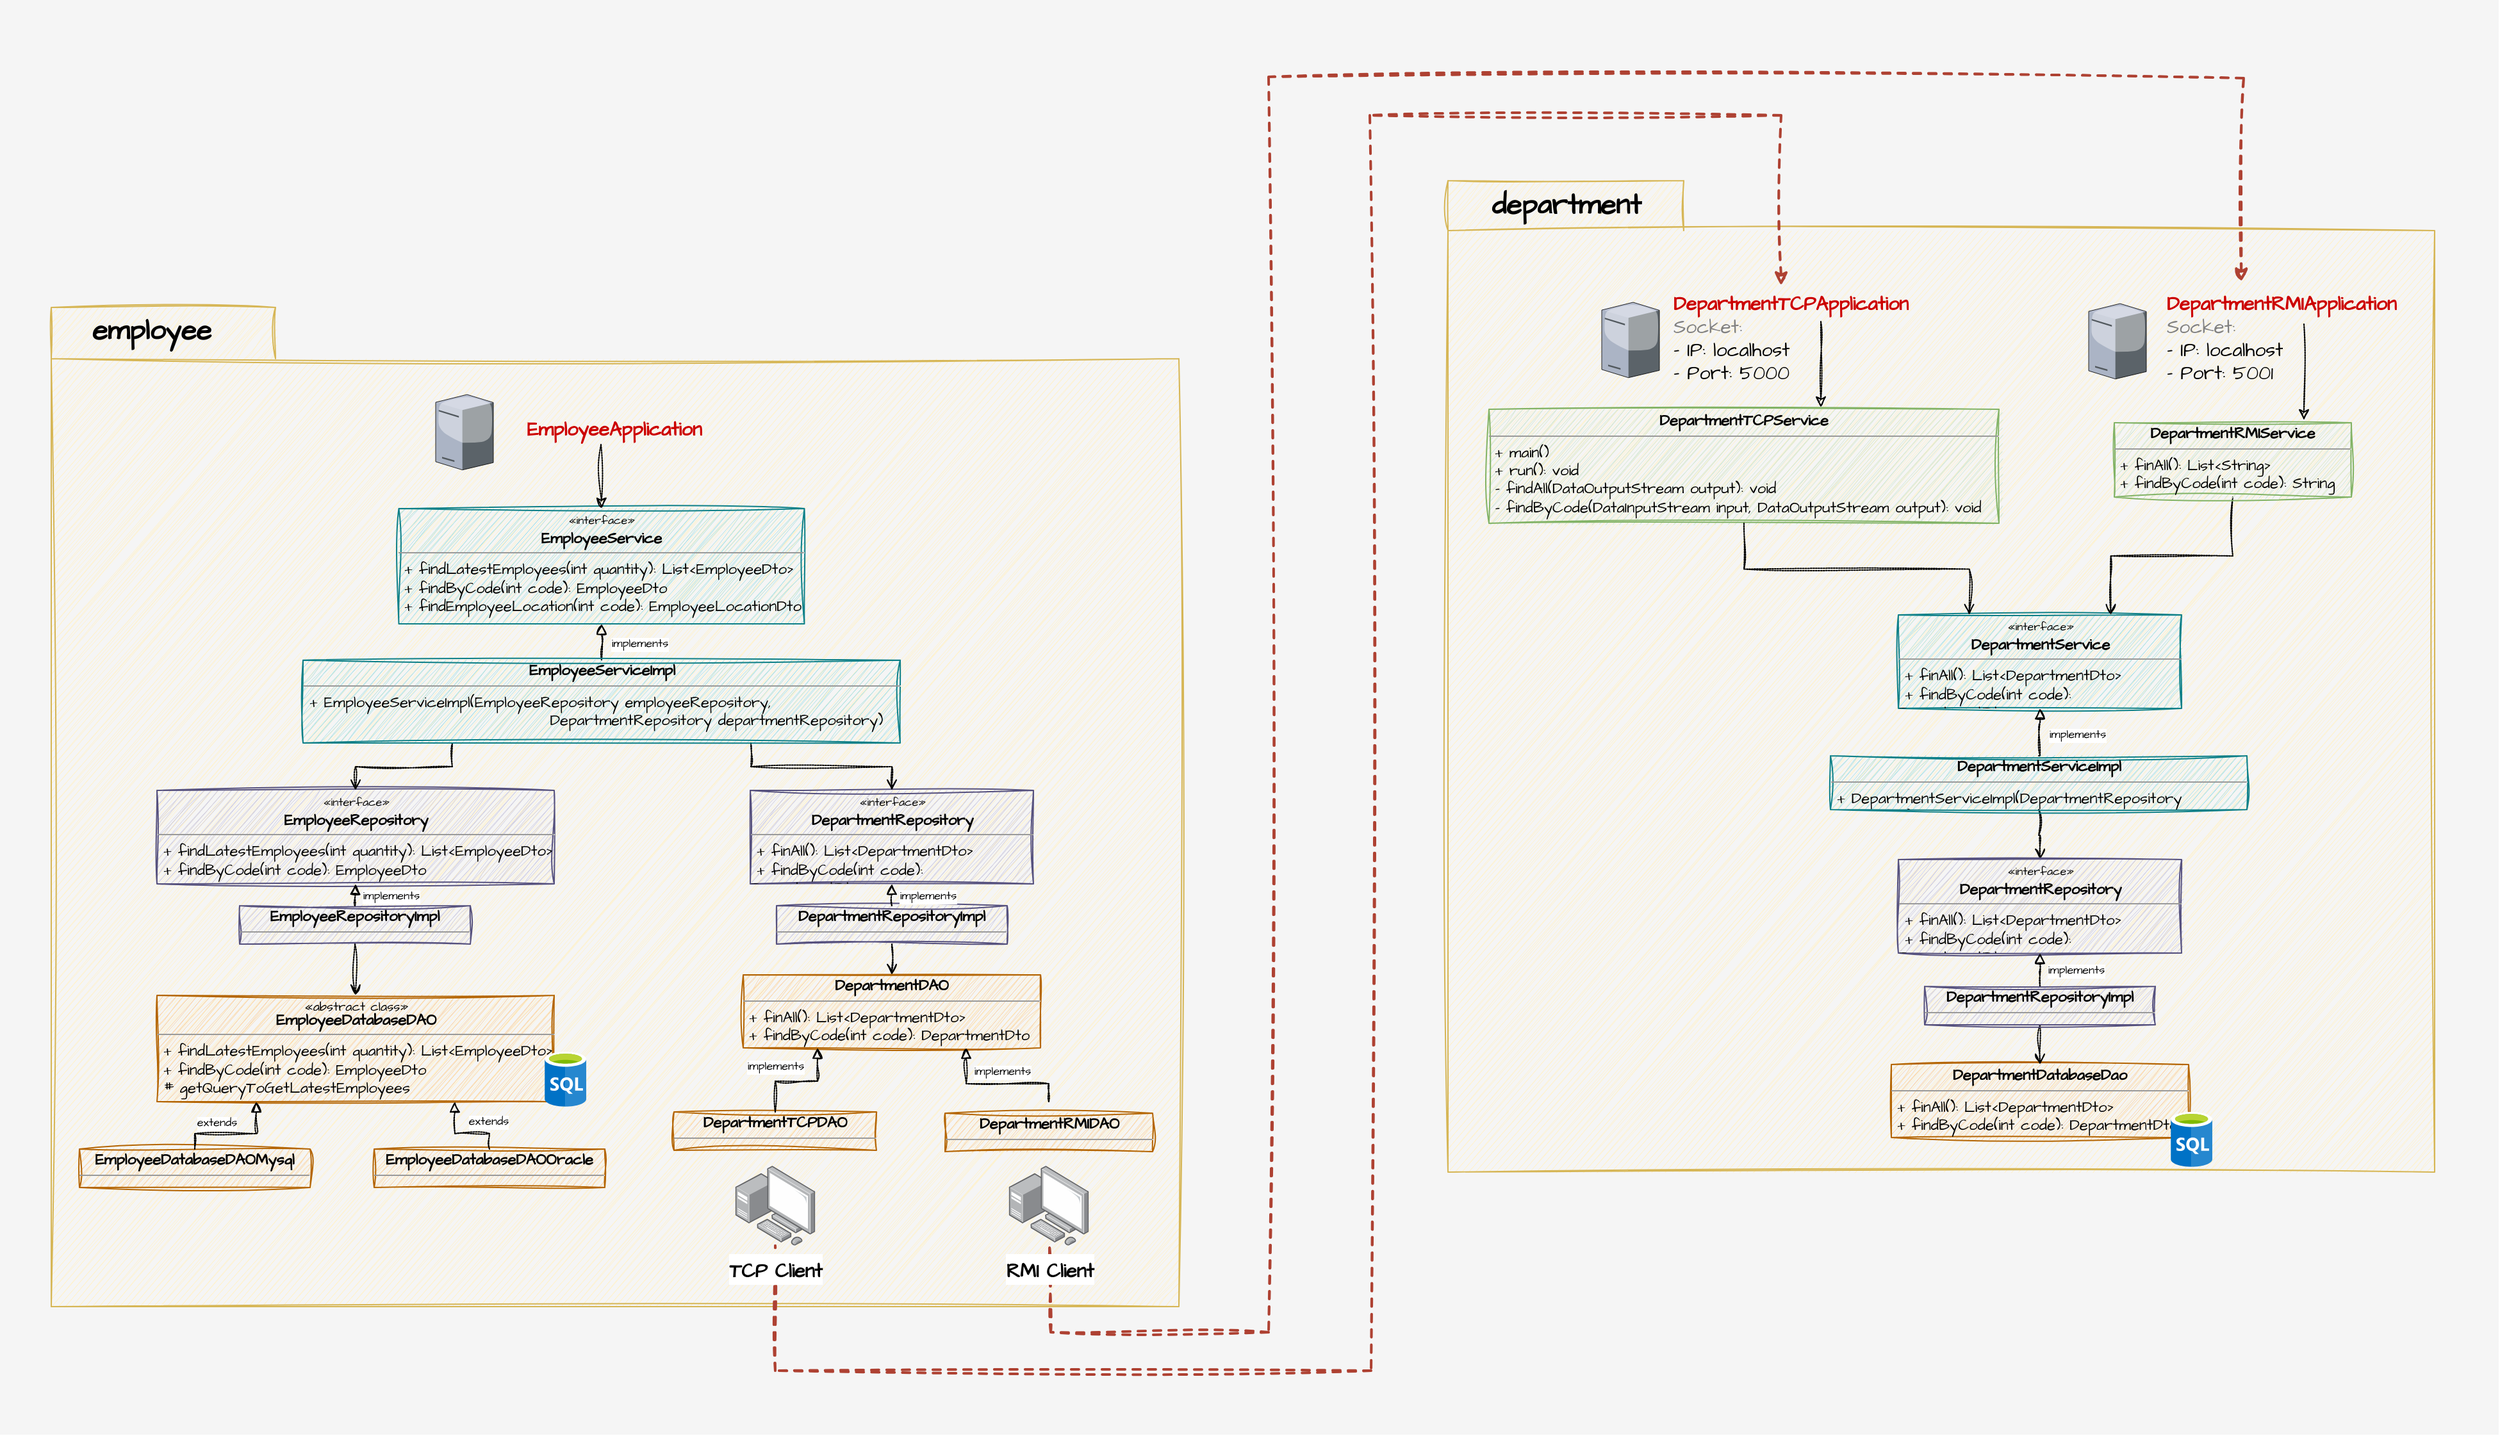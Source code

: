 <mxfile version="24.2.0" type="device" pages="2">
  <diagram name="UML Diagram" id="872qMeDaOOM6Bme9XBFL">
    <mxGraphModel dx="2607" dy="2456" grid="1" gridSize="10" guides="1" tooltips="1" connect="1" arrows="1" fold="1" page="1" pageScale="1" pageWidth="850" pageHeight="1100" math="0" shadow="0">
      <root>
        <mxCell id="0" />
        <mxCell id="1" parent="0" />
        <mxCell id="9GU6TQ-uFcXjfUXqjDF7-1" value="" style="rounded=0;whiteSpace=wrap;html=1;hachureGap=4;fontFamily=Architects Daughter;fontSource=https%3A%2F%2Ffonts.googleapis.com%2Fcss%3Ffamily%3DArchitects%2BDaughter;fontSize=20;strokeColor=none;fillColor=#f5f5f5;fontColor=#333333;" parent="1" vertex="1">
          <mxGeometry x="770" y="-160" width="1950" height="1120" as="geometry" />
        </mxCell>
        <mxCell id="-Qh5zQNR_VSR-YZa_GHB-99" value="" style="shape=folder;fontStyle=1;spacingTop=10;tabWidth=175;tabHeight=40;tabPosition=left;html=1;whiteSpace=wrap;fillColor=#fff2cc;strokeColor=#d6b656;sketch=1;curveFitting=1;jiggle=2;" parent="1" vertex="1">
          <mxGeometry x="810" y="80" width="880" height="780" as="geometry" />
        </mxCell>
        <mxCell id="LVVLpY_JYKPzYzUHeONT-1" value="" style="shape=folder;fontStyle=1;spacingTop=10;tabWidth=184;tabHeight=39;tabPosition=left;html=1;whiteSpace=wrap;fillColor=#fff2cc;strokeColor=#d6b656;fontFamily=Architects Daughter;fontSource=https%3A%2F%2Ffonts.googleapis.com%2Fcss%3Ffamily%3DArchitects%2BDaughter;sketch=1;curveFitting=1;jiggle=2;" parent="1" vertex="1">
          <mxGeometry x="1900" y="-19" width="770" height="774" as="geometry" />
        </mxCell>
        <mxCell id="LVVLpY_JYKPzYzUHeONT-8" value="&lt;p style=&quot;margin: 4px 0px 0px; text-align: center; line-height: 80%;&quot;&gt;&lt;font style=&quot;font-size: 9px;&quot;&gt;«interface»&lt;/font&gt;&lt;b&gt;&lt;br&gt;&lt;/b&gt;&lt;/p&gt;&lt;p style=&quot;margin: 4px 0px 0px; text-align: center; line-height: 80%;&quot;&gt;&lt;b&gt;DepartmentService&lt;/b&gt;&lt;/p&gt;&lt;hr size=&quot;1&quot;&gt;&lt;div style=&quot;height:2px;&quot;&gt;&amp;nbsp;+ finAll(): List&amp;lt;DepartmentDto&amp;gt;&lt;br&gt;&amp;nbsp;+ findByCode(int code): DepartmentDto&lt;/div&gt;" style="verticalAlign=top;align=left;overflow=fill;fontSize=12;fontFamily=Architects Daughter;html=1;whiteSpace=wrap;fillColor=#b0e3e6;strokeColor=#0e8088;fontSource=https%3A%2F%2Ffonts.googleapis.com%2Fcss%3Ffamily%3DArchitects%2BDaughter;sketch=1;curveFitting=1;jiggle=2;" parent="1" vertex="1">
          <mxGeometry x="2251.5" y="320" width="221" height="73" as="geometry" />
        </mxCell>
        <mxCell id="LVVLpY_JYKPzYzUHeONT-10" style="edgeStyle=orthogonalEdgeStyle;rounded=0;orthogonalLoop=1;jettySize=auto;html=1;entryX=0.5;entryY=1;entryDx=0;entryDy=0;endArrow=block;endFill=0;dashed=1;dashPattern=1 1;exitX=0.5;exitY=0;exitDx=0;exitDy=0;fontFamily=Architects Daughter;fontSource=https%3A%2F%2Ffonts.googleapis.com%2Fcss%3Ffamily%3DArchitects%2BDaughter;sketch=1;curveFitting=1;jiggle=2;" parent="1" source="LVVLpY_JYKPzYzUHeONT-9" target="LVVLpY_JYKPzYzUHeONT-8" edge="1">
          <mxGeometry relative="1" as="geometry">
            <Array as="points">
              <mxPoint x="2362" y="404" />
              <mxPoint x="2362" y="404" />
            </Array>
          </mxGeometry>
        </mxCell>
        <mxCell id="LVVLpY_JYKPzYzUHeONT-11" value="implements" style="edgeLabel;html=1;align=center;verticalAlign=middle;resizable=0;points=[];fontSize=9;fontFamily=Architects Daughter;fontSource=https%3A%2F%2Ffonts.googleapis.com%2Fcss%3Ffamily%3DArchitects%2BDaughter;" parent="LVVLpY_JYKPzYzUHeONT-10" vertex="1" connectable="0">
          <mxGeometry x="-0.093" relative="1" as="geometry">
            <mxPoint x="29" as="offset" />
          </mxGeometry>
        </mxCell>
        <mxCell id="sWgnHZlghvhyXd7LkZwI-2" style="edgeStyle=orthogonalEdgeStyle;rounded=0;orthogonalLoop=1;jettySize=auto;html=1;entryX=0.5;entryY=0;entryDx=0;entryDy=0;dashed=1;dashPattern=1 1;endArrow=open;endFill=0;fontFamily=Architects Daughter;fontSource=https%3A%2F%2Ffonts.googleapis.com%2Fcss%3Ffamily%3DArchitects%2BDaughter;sketch=1;curveFitting=1;jiggle=2;" parent="1" source="LVVLpY_JYKPzYzUHeONT-9" target="-Qh5zQNR_VSR-YZa_GHB-38" edge="1">
          <mxGeometry relative="1" as="geometry">
            <mxPoint x="2362" y="495.95" as="targetPoint" />
          </mxGeometry>
        </mxCell>
        <mxCell id="sWgnHZlghvhyXd7LkZwI-16" value="&lt;p style=&quot;margin: 4px 0px 0px; text-align: center; line-height: 80%;&quot;&gt;&lt;b style=&quot;background-color: initial;&quot;&gt;DepartmentDatabaseDao&lt;/b&gt;&lt;br&gt;&lt;/p&gt;&lt;hr size=&quot;1&quot;&gt;&lt;div style=&quot;height:2px;&quot;&gt;&amp;nbsp;+ finAll(): List&amp;lt;DepartmentDto&amp;gt;&lt;br&gt;&amp;nbsp;+ findByCode(int code): DepartmentDto&lt;/div&gt;" style="verticalAlign=top;align=left;overflow=fill;fontSize=12;fontFamily=Architects Daughter;html=1;whiteSpace=wrap;fillColor=#fad7ac;strokeColor=#b46504;fontSource=https%3A%2F%2Ffonts.googleapis.com%2Fcss%3Ffamily%3DArchitects%2BDaughter;sketch=1;curveFitting=1;jiggle=2;" parent="1" vertex="1">
          <mxGeometry x="2246" y="671" width="232" height="57" as="geometry" />
        </mxCell>
        <mxCell id="sWgnHZlghvhyXd7LkZwI-17" style="edgeStyle=orthogonalEdgeStyle;rounded=0;orthogonalLoop=1;jettySize=auto;html=1;entryX=0.5;entryY=0;entryDx=0;entryDy=0;dashed=1;dashPattern=1 1;endArrow=open;endFill=0;exitX=0.5;exitY=1;exitDx=0;exitDy=0;fontFamily=Architects Daughter;fontSource=https%3A%2F%2Ffonts.googleapis.com%2Fcss%3Ffamily%3DArchitects%2BDaughter;sketch=1;curveFitting=1;jiggle=2;" parent="1" source="-Qh5zQNR_VSR-YZa_GHB-39" target="sWgnHZlghvhyXd7LkZwI-16" edge="1">
          <mxGeometry relative="1" as="geometry">
            <mxPoint x="2270" y="641" as="sourcePoint" />
            <mxPoint x="2360" y="661" as="targetPoint" />
          </mxGeometry>
        </mxCell>
        <mxCell id="sWgnHZlghvhyXd7LkZwI-32" value="" style="image;sketch=0;aspect=fixed;html=1;points=[];align=center;fontSize=12;image=img/lib/mscae/SQL_Database_generic.svg;fontFamily=Architects Daughter;fontSource=https%3A%2F%2Ffonts.googleapis.com%2Fcss%3Ffamily%3DArchitects%2BDaughter;" parent="1" vertex="1">
          <mxGeometry x="2464" y="708" width="32.6" height="42.89" as="geometry" />
        </mxCell>
        <mxCell id="sWgnHZlghvhyXd7LkZwI-34" value="&lt;p style=&quot;margin: 4px 0px 0px; text-align: center; line-height: 80%;&quot;&gt;&lt;b style=&quot;background-color: initial;&quot;&gt;DepartmentTCPService&lt;/b&gt;&lt;br&gt;&lt;/p&gt;&lt;hr size=&quot;1&quot;&gt;&lt;div style=&quot;height:2px;&quot;&gt;&amp;nbsp;+ main()&lt;br&gt;&amp;nbsp;+ run(): void&amp;nbsp;&lt;br&gt;&amp;nbsp;- findAll(DataOutputStream output): void&lt;br&gt;&amp;nbsp;- findByCode(DataInputStream input, DataOutputStream output): void&amp;nbsp;&lt;/div&gt;" style="verticalAlign=top;align=left;overflow=fill;fontSize=12;fontFamily=Architects Daughter;html=1;whiteSpace=wrap;fillColor=#d5e8d4;strokeColor=#82b366;fontSource=https%3A%2F%2Ffonts.googleapis.com%2Fcss%3Ffamily%3DArchitects%2BDaughter;sketch=1;curveFitting=1;jiggle=2;" parent="1" vertex="1">
          <mxGeometry x="1932" y="159.5" width="398" height="89" as="geometry" />
        </mxCell>
        <mxCell id="-Qh5zQNR_VSR-YZa_GHB-36" style="edgeStyle=orthogonalEdgeStyle;rounded=0;orthogonalLoop=1;jettySize=auto;html=1;entryX=0.25;entryY=0;entryDx=0;entryDy=0;dashed=1;dashPattern=1 1;endArrow=open;endFill=0;exitX=0.5;exitY=1;exitDx=0;exitDy=0;fontFamily=Architects Daughter;fontSource=https%3A%2F%2Ffonts.googleapis.com%2Fcss%3Ffamily%3DArchitects%2BDaughter;sketch=1;curveFitting=1;jiggle=2;" parent="1" source="sWgnHZlghvhyXd7LkZwI-34" target="LVVLpY_JYKPzYzUHeONT-8" edge="1">
          <mxGeometry relative="1" as="geometry">
            <mxPoint x="2372" y="444" as="sourcePoint" />
            <mxPoint x="2252" y="609" as="targetPoint" />
          </mxGeometry>
        </mxCell>
        <mxCell id="-Qh5zQNR_VSR-YZa_GHB-37" style="edgeStyle=orthogonalEdgeStyle;rounded=0;orthogonalLoop=1;jettySize=auto;html=1;entryX=0.75;entryY=0;entryDx=0;entryDy=0;dashed=1;dashPattern=1 1;endArrow=open;endFill=0;exitX=0.5;exitY=1;exitDx=0;exitDy=0;fontFamily=Architects Daughter;fontSource=https%3A%2F%2Ffonts.googleapis.com%2Fcss%3Ffamily%3DArchitects%2BDaughter;sketch=1;curveFitting=1;jiggle=2;" parent="1" source="sWgnHZlghvhyXd7LkZwI-21" target="LVVLpY_JYKPzYzUHeONT-8" edge="1">
          <mxGeometry relative="1" as="geometry">
            <mxPoint x="2237" y="266" as="sourcePoint" />
            <mxPoint x="2327" y="330" as="targetPoint" />
          </mxGeometry>
        </mxCell>
        <mxCell id="-Qh5zQNR_VSR-YZa_GHB-38" value="&lt;p style=&quot;margin: 4px 0px 0px; text-align: center; line-height: 80%;&quot;&gt;&lt;font style=&quot;font-size: 9px;&quot;&gt;«interface»&lt;/font&gt;&lt;b&gt;&lt;br&gt;&lt;/b&gt;&lt;/p&gt;&lt;p style=&quot;margin: 4px 0px 0px; text-align: center; line-height: 80%;&quot;&gt;&lt;b&gt;DepartmentRepository&lt;/b&gt;&lt;/p&gt;&lt;hr size=&quot;1&quot;&gt;&lt;div style=&quot;height:2px;&quot;&gt;&amp;nbsp;+ finAll(): List&amp;lt;DepartmentDto&amp;gt;&lt;br&gt;&amp;nbsp;+ findByCode(int code): DepartmentDto&lt;/div&gt;" style="verticalAlign=top;align=left;overflow=fill;fontSize=12;fontFamily=Architects Daughter;html=1;whiteSpace=wrap;fillColor=#d0cee2;strokeColor=#56517e;fontSource=https%3A%2F%2Ffonts.googleapis.com%2Fcss%3Ffamily%3DArchitects%2BDaughter;sketch=1;curveFitting=1;jiggle=2;" parent="1" vertex="1">
          <mxGeometry x="2251.5" y="511" width="221" height="73" as="geometry" />
        </mxCell>
        <mxCell id="-Qh5zQNR_VSR-YZa_GHB-40" style="edgeStyle=orthogonalEdgeStyle;rounded=0;orthogonalLoop=1;jettySize=auto;html=1;entryX=0.5;entryY=1;entryDx=0;entryDy=0;endArrow=block;endFill=0;dashed=1;dashPattern=1 1;exitX=0.5;exitY=0;exitDx=0;exitDy=0;fontFamily=Architects Daughter;fontSource=https%3A%2F%2Ffonts.googleapis.com%2Fcss%3Ffamily%3DArchitects%2BDaughter;sketch=1;curveFitting=1;jiggle=2;" parent="1" source="-Qh5zQNR_VSR-YZa_GHB-39" target="-Qh5zQNR_VSR-YZa_GHB-38" edge="1">
          <mxGeometry relative="1" as="geometry">
            <Array as="points">
              <mxPoint x="2362" y="601" />
              <mxPoint x="2362" y="601" />
            </Array>
            <mxPoint x="2342" y="618" as="sourcePoint" />
            <mxPoint x="2342" y="591" as="targetPoint" />
          </mxGeometry>
        </mxCell>
        <mxCell id="-Qh5zQNR_VSR-YZa_GHB-41" value="implements" style="edgeLabel;html=1;align=center;verticalAlign=middle;resizable=0;points=[];fontSize=9;fontFamily=Architects Daughter;fontSource=https%3A%2F%2Ffonts.googleapis.com%2Fcss%3Ffamily%3DArchitects%2BDaughter;" parent="-Qh5zQNR_VSR-YZa_GHB-40" vertex="1" connectable="0">
          <mxGeometry x="-0.093" relative="1" as="geometry">
            <mxPoint x="28" as="offset" />
          </mxGeometry>
        </mxCell>
        <mxCell id="-Qh5zQNR_VSR-YZa_GHB-47" value="&lt;p style=&quot;margin: 4px 0px 0px; text-align: center; line-height: 80%;&quot;&gt;&lt;font style=&quot;font-size: 9px;&quot;&gt;«interface»&lt;/font&gt;&lt;b&gt;&lt;br&gt;&lt;/b&gt;&lt;/p&gt;&lt;p style=&quot;margin: 4px 0px 0px; text-align: center; line-height: 80%;&quot;&gt;&lt;b&gt;EmployeeService&lt;/b&gt;&lt;/p&gt;&lt;hr size=&quot;1&quot;&gt;&lt;div style=&quot;height:2px;&quot;&gt;&amp;nbsp;+ findLatestEmployees(int quantity): List&amp;lt;EmployeeDto&amp;gt;&lt;br&gt;&amp;nbsp;+ findByCode(int code): EmployeeDto&lt;br&gt;&amp;nbsp;+ findEmployeeLocation(int code): EmployeeLocationDto&lt;/div&gt;" style="verticalAlign=top;align=left;overflow=fill;fontSize=12;fontFamily=Architects Daughter;html=1;whiteSpace=wrap;fillColor=#b0e3e6;strokeColor=#0e8088;sketch=1;curveFitting=1;jiggle=2;fontSource=https%3A%2F%2Ffonts.googleapis.com%2Fcss%3Ffamily%3DArchitects%2BDaughter;" parent="1" vertex="1">
          <mxGeometry x="1081.25" y="237" width="316.5" height="90" as="geometry" />
        </mxCell>
        <mxCell id="-Qh5zQNR_VSR-YZa_GHB-51" style="edgeStyle=orthogonalEdgeStyle;rounded=0;orthogonalLoop=1;jettySize=auto;html=1;entryX=0.5;entryY=1;entryDx=0;entryDy=0;endArrow=block;endFill=0;dashed=1;dashPattern=1 1;exitX=0.5;exitY=0;exitDx=0;exitDy=0;fontFamily=Architects Daughter;fontSource=https%3A%2F%2Ffonts.googleapis.com%2Fcss%3Ffamily%3DArchitects%2BDaughter;sketch=1;curveFitting=1;jiggle=2;" parent="1" source="-Qh5zQNR_VSR-YZa_GHB-50" target="-Qh5zQNR_VSR-YZa_GHB-47" edge="1">
          <mxGeometry relative="1" as="geometry">
            <Array as="points" />
            <mxPoint x="1247" y="357" as="sourcePoint" />
            <mxPoint x="514.4" y="327" as="targetPoint" />
          </mxGeometry>
        </mxCell>
        <mxCell id="-Qh5zQNR_VSR-YZa_GHB-52" value="implements" style="edgeLabel;html=1;align=center;verticalAlign=middle;resizable=0;points=[];fontSize=9;fontFamily=Architects Daughter;fontSource=https%3A%2F%2Ffonts.googleapis.com%2Fcss%3Ffamily%3DArchitects%2BDaughter;" parent="-Qh5zQNR_VSR-YZa_GHB-51" vertex="1" connectable="0">
          <mxGeometry x="-0.093" relative="1" as="geometry">
            <mxPoint x="29" as="offset" />
          </mxGeometry>
        </mxCell>
        <mxCell id="-Qh5zQNR_VSR-YZa_GHB-53" value="&lt;p style=&quot;margin: 4px 0px 0px; text-align: center; line-height: 80%;&quot;&gt;&lt;font style=&quot;font-size: 9px;&quot;&gt;«interface»&lt;/font&gt;&lt;b&gt;&lt;br&gt;&lt;/b&gt;&lt;/p&gt;&lt;p style=&quot;margin: 4px 0px 0px; text-align: center; line-height: 80%;&quot;&gt;&lt;b&gt;EmployeeRepository&lt;/b&gt;&lt;/p&gt;&lt;hr size=&quot;1&quot;&gt;&lt;div style=&quot;height:2px;&quot;&gt;&amp;nbsp;+ findLatestEmployees(int quantity): List&amp;lt;EmployeeDto&amp;gt;&lt;br style=&quot;border-color: var(--border-color);&quot;&gt;&amp;nbsp;+ findByCode(int code): EmployeeDto&lt;br&gt;&lt;/div&gt;" style="verticalAlign=top;align=left;overflow=fill;fontSize=12;fontFamily=Architects Daughter;html=1;whiteSpace=wrap;fillColor=#d0cee2;strokeColor=#56517e;fontSource=https%3A%2F%2Ffonts.googleapis.com%2Fcss%3Ffamily%3DArchitects%2BDaughter;sketch=1;curveFitting=1;jiggle=2;" parent="1" vertex="1">
          <mxGeometry x="892.5" y="457" width="310" height="73" as="geometry" />
        </mxCell>
        <mxCell id="-Qh5zQNR_VSR-YZa_GHB-54" value="&lt;p style=&quot;margin: 4px 0px 0px; text-align: center; line-height: 80%;&quot;&gt;&lt;b style=&quot;background-color: initial;&quot;&gt;EmployeeRepositoryImpl&lt;/b&gt;&lt;br&gt;&lt;/p&gt;&lt;hr size=&quot;1&quot;&gt;&lt;div style=&quot;height:2px;&quot;&gt;&lt;br&gt;&lt;/div&gt;" style="verticalAlign=top;align=left;overflow=fill;fontSize=12;fontFamily=Architects Daughter;html=1;whiteSpace=wrap;fillColor=#d0cee2;strokeColor=#56517e;fontSource=https%3A%2F%2Ffonts.googleapis.com%2Fcss%3Ffamily%3DArchitects%2BDaughter;sketch=1;curveFitting=1;jiggle=2;" parent="1" vertex="1">
          <mxGeometry x="957" y="547" width="180" height="30" as="geometry" />
        </mxCell>
        <mxCell id="-Qh5zQNR_VSR-YZa_GHB-55" style="rounded=0;orthogonalLoop=1;jettySize=auto;html=1;entryX=0.5;entryY=1;entryDx=0;entryDy=0;endArrow=block;endFill=0;dashed=1;dashPattern=1 1;exitX=0.5;exitY=0;exitDx=0;exitDy=0;fontFamily=Architects Daughter;fontSource=https%3A%2F%2Ffonts.googleapis.com%2Fcss%3Ffamily%3DArchitects%2BDaughter;sketch=1;curveFitting=1;jiggle=2;" parent="1" source="-Qh5zQNR_VSR-YZa_GHB-54" target="-Qh5zQNR_VSR-YZa_GHB-53" edge="1">
          <mxGeometry relative="1" as="geometry">
            <mxPoint x="1027.5" y="564" as="sourcePoint" />
            <mxPoint x="1027.5" y="537" as="targetPoint" />
          </mxGeometry>
        </mxCell>
        <mxCell id="-Qh5zQNR_VSR-YZa_GHB-56" value="implements" style="edgeLabel;html=1;align=center;verticalAlign=middle;resizable=0;points=[];fontSize=9;fontFamily=Architects Daughter;fontSource=https%3A%2F%2Ffonts.googleapis.com%2Fcss%3Ffamily%3DArchitects%2BDaughter;" parent="-Qh5zQNR_VSR-YZa_GHB-55" vertex="1" connectable="0">
          <mxGeometry x="-0.093" relative="1" as="geometry">
            <mxPoint x="28" as="offset" />
          </mxGeometry>
        </mxCell>
        <mxCell id="-Qh5zQNR_VSR-YZa_GHB-57" style="edgeStyle=elbowEdgeStyle;rounded=0;orthogonalLoop=1;jettySize=auto;html=1;dashed=1;dashPattern=1 1;endArrow=open;endFill=0;exitX=0.25;exitY=1;exitDx=0;exitDy=0;entryX=0.5;entryY=0;entryDx=0;entryDy=0;fontFamily=Architects Daughter;fontSource=https%3A%2F%2Ffonts.googleapis.com%2Fcss%3Ffamily%3DArchitects%2BDaughter;elbow=vertical;sketch=1;curveFitting=1;jiggle=2;" parent="1" source="-Qh5zQNR_VSR-YZa_GHB-50" target="-Qh5zQNR_VSR-YZa_GHB-53" edge="1">
          <mxGeometry relative="1" as="geometry">
            <mxPoint x="807" y="377" as="sourcePoint" />
            <mxPoint x="937" y="437" as="targetPoint" />
          </mxGeometry>
        </mxCell>
        <mxCell id="-Qh5zQNR_VSR-YZa_GHB-63" value="&lt;p style=&quot;margin: 4px 0px 0px; text-align: center; line-height: 80%;&quot;&gt;&lt;font style=&quot;font-size: 10px;&quot;&gt;«abstract class»&lt;/font&gt;&lt;br&gt;&lt;b&gt;EmployeeDatabaseDAO&lt;/b&gt;&lt;br&gt;&lt;/p&gt;&lt;hr size=&quot;1&quot;&gt;&lt;div style=&quot;height:2px;&quot;&gt;&amp;nbsp;+ findLatestEmployees(int quantity): List&amp;lt;EmployeeDto&amp;gt;&lt;br style=&quot;border-color: var(--border-color);&quot;&gt;&amp;nbsp;+ findByCode(int code): EmployeeDto&lt;br&gt;&amp;nbsp;#&amp;nbsp;getQueryToGetLatestEmployees&lt;/div&gt;" style="verticalAlign=top;align=left;overflow=fill;fontSize=12;fontFamily=Architects Daughter;html=1;whiteSpace=wrap;fillColor=#fad7ac;strokeColor=#b46504;fontSource=https%3A%2F%2Ffonts.googleapis.com%2Fcss%3Ffamily%3DArchitects%2BDaughter;sketch=1;curveFitting=1;jiggle=2;" parent="1" vertex="1">
          <mxGeometry x="892.5" y="617" width="310" height="83" as="geometry" />
        </mxCell>
        <mxCell id="-Qh5zQNR_VSR-YZa_GHB-64" style="rounded=0;orthogonalLoop=1;jettySize=auto;html=1;entryX=0.5;entryY=0;entryDx=0;entryDy=0;dashed=1;dashPattern=1 1;endArrow=open;endFill=0;exitX=0.5;exitY=1;exitDx=0;exitDy=0;fontFamily=Architects Daughter;fontSource=https%3A%2F%2Ffonts.googleapis.com%2Fcss%3Ffamily%3DArchitects%2BDaughter;sketch=1;curveFitting=1;jiggle=2;" parent="1" source="-Qh5zQNR_VSR-YZa_GHB-54" target="-Qh5zQNR_VSR-YZa_GHB-63" edge="1">
          <mxGeometry relative="1" as="geometry">
            <mxPoint x="965" y="577" as="sourcePoint" />
            <mxPoint x="1008" y="607" as="targetPoint" />
          </mxGeometry>
        </mxCell>
        <mxCell id="-Qh5zQNR_VSR-YZa_GHB-65" value="" style="image;sketch=0;aspect=fixed;html=1;points=[];align=center;fontSize=12;image=img/lib/mscae/SQL_Database_generic.svg;fontFamily=Architects Daughter;fontSource=https%3A%2F%2Ffonts.googleapis.com%2Fcss%3Ffamily%3DArchitects%2BDaughter;" parent="1" vertex="1">
          <mxGeometry x="1195" y="661" width="32.6" height="42.89" as="geometry" />
        </mxCell>
        <mxCell id="-Qh5zQNR_VSR-YZa_GHB-69" value="&lt;p style=&quot;margin: 4px 0px 0px; text-align: center; line-height: 80%;&quot;&gt;&lt;font style=&quot;font-size: 9px;&quot;&gt;«interface»&lt;/font&gt;&lt;b&gt;&lt;br&gt;&lt;/b&gt;&lt;/p&gt;&lt;p style=&quot;margin: 4px 0px 0px; text-align: center; line-height: 80%;&quot;&gt;&lt;b&gt;DepartmentRepository&lt;/b&gt;&lt;/p&gt;&lt;hr size=&quot;1&quot;&gt;&lt;div style=&quot;height:2px;&quot;&gt;&amp;nbsp;+ finAll(): List&amp;lt;DepartmentDto&amp;gt;&lt;br&gt;&amp;nbsp;+ findByCode(int code): DepartmentDto&lt;/div&gt;" style="verticalAlign=top;align=left;overflow=fill;fontSize=12;fontFamily=Architects Daughter;html=1;whiteSpace=wrap;fillColor=#d0cee2;strokeColor=#56517e;fontSource=https%3A%2F%2Ffonts.googleapis.com%2Fcss%3Ffamily%3DArchitects%2BDaughter;sketch=1;curveFitting=1;jiggle=2;" parent="1" vertex="1">
          <mxGeometry x="1355.5" y="457" width="221" height="73" as="geometry" />
        </mxCell>
        <mxCell id="-Qh5zQNR_VSR-YZa_GHB-70" value="&lt;p style=&quot;margin: 4px 0px 0px; text-align: center; line-height: 80%;&quot;&gt;&lt;b style=&quot;background-color: initial;&quot;&gt;DepartmentRepositoryImpl&lt;/b&gt;&lt;br&gt;&lt;/p&gt;&lt;hr size=&quot;1&quot;&gt;&lt;div style=&quot;height:2px;&quot;&gt;&lt;br&gt;&lt;/div&gt;" style="verticalAlign=top;align=left;overflow=fill;fontSize=12;fontFamily=Architects Daughter;html=1;whiteSpace=wrap;fillColor=#d0cee2;strokeColor=#56517e;fontSource=https%3A%2F%2Ffonts.googleapis.com%2Fcss%3Ffamily%3DArchitects%2BDaughter;sketch=1;curveFitting=1;jiggle=2;" parent="1" vertex="1">
          <mxGeometry x="1376" y="547" width="180" height="30" as="geometry" />
        </mxCell>
        <mxCell id="-Qh5zQNR_VSR-YZa_GHB-71" style="edgeStyle=elbowEdgeStyle;rounded=0;orthogonalLoop=1;jettySize=auto;html=1;dashed=1;dashPattern=1 1;endArrow=open;endFill=0;exitX=0.75;exitY=1;exitDx=0;exitDy=0;entryX=0.5;entryY=0;entryDx=0;entryDy=0;fontFamily=Architects Daughter;fontSource=https%3A%2F%2Ffonts.googleapis.com%2Fcss%3Ffamily%3DArchitects%2BDaughter;elbow=vertical;sketch=1;curveFitting=1;jiggle=2;" parent="1" source="-Qh5zQNR_VSR-YZa_GHB-50" target="-Qh5zQNR_VSR-YZa_GHB-69" edge="1">
          <mxGeometry relative="1" as="geometry">
            <mxPoint x="1242" y="416" as="sourcePoint" />
            <mxPoint x="1146" y="467" as="targetPoint" />
          </mxGeometry>
        </mxCell>
        <mxCell id="-Qh5zQNR_VSR-YZa_GHB-72" style="rounded=0;orthogonalLoop=1;jettySize=auto;html=1;endArrow=block;endFill=0;dashed=1;dashPattern=1 1;entryX=0.5;entryY=1;entryDx=0;entryDy=0;exitX=0.5;exitY=0;exitDx=0;exitDy=0;fontFamily=Architects Daughter;fontSource=https%3A%2F%2Ffonts.googleapis.com%2Fcss%3Ffamily%3DArchitects%2BDaughter;sketch=1;curveFitting=1;jiggle=2;" parent="1" source="-Qh5zQNR_VSR-YZa_GHB-70" target="-Qh5zQNR_VSR-YZa_GHB-69" edge="1">
          <mxGeometry relative="1" as="geometry">
            <mxPoint x="1157" y="587" as="sourcePoint" />
            <mxPoint x="1387" y="577" as="targetPoint" />
          </mxGeometry>
        </mxCell>
        <mxCell id="-Qh5zQNR_VSR-YZa_GHB-73" value="implements" style="edgeLabel;html=1;align=center;verticalAlign=middle;resizable=0;points=[];fontSize=9;fontFamily=Architects Daughter;fontSource=https%3A%2F%2Ffonts.googleapis.com%2Fcss%3Ffamily%3DArchitects%2BDaughter;" parent="-Qh5zQNR_VSR-YZa_GHB-72" vertex="1" connectable="0">
          <mxGeometry x="-0.093" relative="1" as="geometry">
            <mxPoint x="28" as="offset" />
          </mxGeometry>
        </mxCell>
        <mxCell id="-Qh5zQNR_VSR-YZa_GHB-76" value="&lt;p style=&quot;margin: 4px 0px 0px; text-align: center; line-height: 80%;&quot;&gt;&lt;b style=&quot;background-color: initial;&quot;&gt;DepartmentDAO&lt;/b&gt;&lt;br&gt;&lt;/p&gt;&lt;hr size=&quot;1&quot;&gt;&lt;div style=&quot;height:2px;&quot;&gt;&amp;nbsp;+ finAll(): List&amp;lt;DepartmentDto&amp;gt;&lt;br&gt;&amp;nbsp;+ findByCode(int code): DepartmentDto&lt;/div&gt;" style="verticalAlign=top;align=left;overflow=fill;fontSize=12;fontFamily=Architects Daughter;html=1;whiteSpace=wrap;fillColor=#fad7ac;strokeColor=#b46504;fontSource=https%3A%2F%2Ffonts.googleapis.com%2Fcss%3Ffamily%3DArchitects%2BDaughter;sketch=1;curveFitting=1;jiggle=2;" parent="1" vertex="1">
          <mxGeometry x="1350" y="601" width="232" height="57" as="geometry" />
        </mxCell>
        <mxCell id="-Qh5zQNR_VSR-YZa_GHB-78" style="rounded=0;orthogonalLoop=1;jettySize=auto;html=1;entryX=0.5;entryY=0;entryDx=0;entryDy=0;dashed=1;dashPattern=1 1;endArrow=open;endFill=0;exitX=0.5;exitY=1;exitDx=0;exitDy=0;fontFamily=Architects Daughter;fontSource=https%3A%2F%2Ffonts.googleapis.com%2Fcss%3Ffamily%3DArchitects%2BDaughter;sketch=1;curveFitting=1;jiggle=2;" parent="1" source="-Qh5zQNR_VSR-YZa_GHB-70" target="-Qh5zQNR_VSR-YZa_GHB-76" edge="1">
          <mxGeometry relative="1" as="geometry">
            <mxPoint x="1397.75" y="587" as="sourcePoint" />
            <mxPoint x="1398.75" y="627" as="targetPoint" />
          </mxGeometry>
        </mxCell>
        <mxCell id="-Qh5zQNR_VSR-YZa_GHB-79" value="&lt;p style=&quot;margin: 4px 0px 0px; text-align: center; line-height: 80%;&quot;&gt;&lt;b style=&quot;background-color: initial;&quot;&gt;DepartmentTCPDAO&lt;/b&gt;&lt;br&gt;&lt;/p&gt;&lt;hr size=&quot;1&quot;&gt;&lt;div style=&quot;height:2px;&quot;&gt;&lt;br&gt;&lt;/div&gt;" style="verticalAlign=top;align=left;overflow=fill;fontSize=12;fontFamily=Architects Daughter;html=1;whiteSpace=wrap;fillColor=#fad7ac;strokeColor=#b46504;fontSource=https%3A%2F%2Ffonts.googleapis.com%2Fcss%3Ffamily%3DArchitects%2BDaughter;sketch=1;curveFitting=1;jiggle=2;" parent="1" vertex="1">
          <mxGeometry x="1296" y="708" width="158" height="30" as="geometry" />
        </mxCell>
        <mxCell id="-Qh5zQNR_VSR-YZa_GHB-80" value="&lt;p style=&quot;margin: 4px 0px 0px; text-align: center; line-height: 80%;&quot;&gt;&lt;b style=&quot;background-color: initial;&quot;&gt;DepartmentRMIDAO&lt;/b&gt;&lt;br&gt;&lt;/p&gt;&lt;hr size=&quot;1&quot;&gt;&lt;div style=&quot;height:2px;&quot;&gt;&lt;br&gt;&lt;/div&gt;" style="verticalAlign=top;align=left;overflow=fill;fontSize=12;fontFamily=Architects Daughter;html=1;whiteSpace=wrap;fillColor=#fad7ac;strokeColor=#b46504;fontSource=https%3A%2F%2Ffonts.googleapis.com%2Fcss%3Ffamily%3DArchitects%2BDaughter;sketch=1;curveFitting=1;jiggle=2;" parent="1" vertex="1">
          <mxGeometry x="1507.5" y="709" width="162" height="30" as="geometry" />
        </mxCell>
        <mxCell id="-Qh5zQNR_VSR-YZa_GHB-82" style="rounded=0;orthogonalLoop=1;jettySize=auto;html=1;endArrow=block;endFill=0;dashed=1;dashPattern=1 1;entryX=0.25;entryY=1;entryDx=0;entryDy=0;exitX=0.5;exitY=0;exitDx=0;exitDy=0;edgeStyle=orthogonalEdgeStyle;fontFamily=Architects Daughter;fontSource=https%3A%2F%2Ffonts.googleapis.com%2Fcss%3Ffamily%3DArchitects%2BDaughter;sketch=1;curveFitting=1;jiggle=2;" parent="1" source="-Qh5zQNR_VSR-YZa_GHB-79" target="-Qh5zQNR_VSR-YZa_GHB-76" edge="1">
          <mxGeometry relative="1" as="geometry">
            <mxPoint x="1428" y="557" as="sourcePoint" />
            <mxPoint x="1428" y="540" as="targetPoint" />
            <Array as="points">
              <mxPoint x="1375" y="684" />
              <mxPoint x="1408" y="684" />
            </Array>
          </mxGeometry>
        </mxCell>
        <mxCell id="-Qh5zQNR_VSR-YZa_GHB-83" value="implements" style="edgeLabel;html=1;align=center;verticalAlign=middle;resizable=0;points=[];fontSize=9;fontFamily=Architects Daughter;fontSource=https%3A%2F%2Ffonts.googleapis.com%2Fcss%3Ffamily%3DArchitects%2BDaughter;" parent="-Qh5zQNR_VSR-YZa_GHB-82" vertex="1" connectable="0">
          <mxGeometry x="-0.093" relative="1" as="geometry">
            <mxPoint x="-14" y="-11" as="offset" />
          </mxGeometry>
        </mxCell>
        <mxCell id="-Qh5zQNR_VSR-YZa_GHB-84" style="rounded=0;orthogonalLoop=1;jettySize=auto;html=1;endArrow=block;endFill=0;dashed=1;dashPattern=1 1;entryX=0.75;entryY=1;entryDx=0;entryDy=0;exitX=0.5;exitY=0;exitDx=0;exitDy=0;edgeStyle=orthogonalEdgeStyle;fontFamily=Architects Daughter;fontSource=https%3A%2F%2Ffonts.googleapis.com%2Fcss%3Ffamily%3DArchitects%2BDaughter;sketch=1;curveFitting=1;jiggle=2;" parent="1" target="-Qh5zQNR_VSR-YZa_GHB-76" edge="1">
          <mxGeometry relative="1" as="geometry">
            <mxPoint x="1588.5" y="700" as="sourcePoint" />
            <mxPoint x="1370" y="674" as="targetPoint" />
            <Array as="points">
              <mxPoint x="1589" y="686" />
              <mxPoint x="1524" y="686" />
            </Array>
          </mxGeometry>
        </mxCell>
        <mxCell id="-Qh5zQNR_VSR-YZa_GHB-85" value="implements" style="edgeLabel;html=1;align=center;verticalAlign=middle;resizable=0;points=[];fontSize=9;fontFamily=Architects Daughter;fontSource=https%3A%2F%2Ffonts.googleapis.com%2Fcss%3Ffamily%3DArchitects%2BDaughter;" parent="-Qh5zQNR_VSR-YZa_GHB-84" vertex="1" connectable="0">
          <mxGeometry x="-0.093" relative="1" as="geometry">
            <mxPoint x="-2" y="-9" as="offset" />
          </mxGeometry>
        </mxCell>
        <mxCell id="-Qh5zQNR_VSR-YZa_GHB-86" value="&lt;p style=&quot;margin: 4px 0px 0px; text-align: center; line-height: 80%;&quot;&gt;&lt;b style=&quot;border-color: var(--border-color);&quot;&gt;EmployeeDatabaseDAOMysql&lt;/b&gt;&lt;br&gt;&lt;/p&gt;&lt;hr size=&quot;1&quot;&gt;&lt;div style=&quot;height:2px;&quot;&gt;&lt;br&gt;&lt;/div&gt;" style="verticalAlign=top;align=left;overflow=fill;fontSize=12;fontFamily=Architects Daughter;html=1;whiteSpace=wrap;fillColor=#fad7ac;strokeColor=#b46504;fontSource=https%3A%2F%2Ffonts.googleapis.com%2Fcss%3Ffamily%3DArchitects%2BDaughter;sketch=1;curveFitting=1;jiggle=2;" parent="1" vertex="1">
          <mxGeometry x="832" y="737" width="180" height="30" as="geometry" />
        </mxCell>
        <mxCell id="-Qh5zQNR_VSR-YZa_GHB-87" value="&lt;p style=&quot;margin: 4px 0px 0px; text-align: center; line-height: 80%;&quot;&gt;&lt;b style=&quot;border-color: var(--border-color);&quot;&gt;EmployeeDatabaseDAOOracle&lt;/b&gt;&lt;br&gt;&lt;/p&gt;&lt;hr size=&quot;1&quot;&gt;&lt;div style=&quot;height:2px;&quot;&gt;&lt;br&gt;&lt;/div&gt;" style="verticalAlign=top;align=left;overflow=fill;fontSize=12;fontFamily=Architects Daughter;html=1;whiteSpace=wrap;fillColor=#fad7ac;strokeColor=#b46504;fontSource=https%3A%2F%2Ffonts.googleapis.com%2Fcss%3Ffamily%3DArchitects%2BDaughter;sketch=1;curveFitting=1;jiggle=2;" parent="1" vertex="1">
          <mxGeometry x="1062" y="737" width="180" height="30" as="geometry" />
        </mxCell>
        <mxCell id="-Qh5zQNR_VSR-YZa_GHB-88" style="rounded=0;orthogonalLoop=1;jettySize=auto;html=1;endArrow=block;endFill=0;dashed=1;dashPattern=1 1;entryX=0.25;entryY=1;entryDx=0;entryDy=0;exitX=0.5;exitY=0;exitDx=0;exitDy=0;edgeStyle=orthogonalEdgeStyle;fontFamily=Architects Daughter;fontSource=https%3A%2F%2Ffonts.googleapis.com%2Fcss%3Ffamily%3DArchitects%2BDaughter;sketch=1;curveFitting=1;jiggle=2;" parent="1" source="-Qh5zQNR_VSR-YZa_GHB-86" target="-Qh5zQNR_VSR-YZa_GHB-63" edge="1">
          <mxGeometry relative="1" as="geometry">
            <mxPoint x="867" y="727" as="sourcePoint" />
            <mxPoint x="903" y="674" as="targetPoint" />
            <Array as="points">
              <mxPoint x="922" y="725" />
              <mxPoint x="970" y="725" />
            </Array>
          </mxGeometry>
        </mxCell>
        <mxCell id="-Qh5zQNR_VSR-YZa_GHB-89" value="extends" style="edgeLabel;html=1;align=center;verticalAlign=middle;resizable=0;points=[];fontSize=9;fontFamily=Architects Daughter;fontSource=https%3A%2F%2Ffonts.googleapis.com%2Fcss%3Ffamily%3DArchitects%2BDaughter;" parent="-Qh5zQNR_VSR-YZa_GHB-88" vertex="1" connectable="0">
          <mxGeometry x="-0.093" relative="1" as="geometry">
            <mxPoint x="-10" y="-8" as="offset" />
          </mxGeometry>
        </mxCell>
        <mxCell id="-Qh5zQNR_VSR-YZa_GHB-90" style="rounded=0;orthogonalLoop=1;jettySize=auto;html=1;endArrow=block;endFill=0;dashed=1;dashPattern=1 1;entryX=0.75;entryY=1;entryDx=0;entryDy=0;exitX=0.5;exitY=0;exitDx=0;exitDy=0;edgeStyle=orthogonalEdgeStyle;fontFamily=Architects Daughter;fontSource=https%3A%2F%2Ffonts.googleapis.com%2Fcss%3Ffamily%3DArchitects%2BDaughter;sketch=1;curveFitting=1;jiggle=2;" parent="1" source="-Qh5zQNR_VSR-YZa_GHB-87" target="-Qh5zQNR_VSR-YZa_GHB-63" edge="1">
          <mxGeometry relative="1" as="geometry">
            <mxPoint x="932" y="747" as="sourcePoint" />
            <mxPoint x="980" y="710" as="targetPoint" />
            <Array as="points">
              <mxPoint x="1152" y="725" />
              <mxPoint x="1125" y="725" />
            </Array>
          </mxGeometry>
        </mxCell>
        <mxCell id="-Qh5zQNR_VSR-YZa_GHB-91" value="extends" style="edgeLabel;html=1;align=center;verticalAlign=middle;resizable=0;points=[];fontSize=9;fontFamily=Architects Daughter;fontSource=https%3A%2F%2Ffonts.googleapis.com%2Fcss%3Ffamily%3DArchitects%2BDaughter;" parent="-Qh5zQNR_VSR-YZa_GHB-90" vertex="1" connectable="0">
          <mxGeometry x="-0.093" relative="1" as="geometry">
            <mxPoint x="16" y="-9" as="offset" />
          </mxGeometry>
        </mxCell>
        <mxCell id="nEkKxy4sDLhJySdy__0V-2" style="rounded=0;sketch=1;hachureGap=4;jiggle=2;curveFitting=1;orthogonalLoop=1;jettySize=auto;html=1;entryX=0.5;entryY=0;entryDx=0;entryDy=0;fontFamily=Architects Daughter;fontSource=https%3A%2F%2Ffonts.googleapis.com%2Fcss%3Ffamily%3DArchitects%2BDaughter;fontSize=16;dashed=1;dashPattern=1 1;" parent="1" target="-Qh5zQNR_VSR-YZa_GHB-47" edge="1">
          <mxGeometry relative="1" as="geometry">
            <mxPoint x="1239" y="187" as="sourcePoint" />
          </mxGeometry>
        </mxCell>
        <mxCell id="HNk5qBnJwfWYtbXmrRM9-17" value="" style="group" parent="1" vertex="1" connectable="0">
          <mxGeometry x="2400" y="69" width="259" height="80" as="geometry" />
        </mxCell>
        <mxCell id="HNk5qBnJwfWYtbXmrRM9-15" value="&lt;font color=&quot;#cc0000&quot;&gt;&lt;b style=&quot;font-size: 15px;&quot;&gt;DepartmentRMIApplication&lt;/b&gt;&lt;br style=&quot;font-size: 15px;&quot;&gt;&lt;/font&gt;&lt;font color=&quot;#808080&quot;&gt;Socket:&lt;/font&gt;&lt;br&gt;- IP: localhost&lt;br style=&quot;font-size: 15px;&quot;&gt;- Port: 5001" style="text;html=1;align=left;verticalAlign=middle;resizable=0;points=[];autosize=1;strokeColor=none;fillColor=none;fontSize=15;fontFamily=Architects Daughter;" parent="HNk5qBnJwfWYtbXmrRM9-17" vertex="1">
          <mxGeometry x="59" y="-10" width="200" height="90" as="geometry" />
        </mxCell>
        <mxCell id="HNk5qBnJwfWYtbXmrRM9-16" value="" style="verticalLabelPosition=bottom;sketch=0;aspect=fixed;html=1;verticalAlign=top;strokeColor=none;align=center;outlineConnect=0;shape=mxgraph.citrix.tower_server;hachureGap=4;jiggle=2;curveFitting=1;fontFamily=Architects Daughter;fontSource=https%3A%2F%2Ffonts.googleapis.com%2Fcss%3Ffamily%3DArchitects%2BDaughter;fontSize=20;" parent="HNk5qBnJwfWYtbXmrRM9-17" vertex="1">
          <mxGeometry y="8" width="45" height="58.85" as="geometry" />
        </mxCell>
        <mxCell id="-Qh5zQNR_VSR-YZa_GHB-96" value="department" style="text;html=1;align=center;verticalAlign=middle;resizable=0;points=[];autosize=1;strokeColor=none;fillColor=none;fontStyle=1;fontFamily=Architects Daughter;fontSource=https%3A%2F%2Ffonts.googleapis.com%2Fcss%3Ffamily%3DArchitects%2BDaughter;fontSize=22;" parent="1" vertex="1">
          <mxGeometry x="1922" y="-19" width="140" height="40" as="geometry" />
        </mxCell>
        <mxCell id="sWgnHZlghvhyXd7LkZwI-21" value="&lt;p style=&quot;margin: 4px 0px 0px; text-align: center; line-height: 80%;&quot;&gt;&lt;b&gt;DepartmentRMIService&lt;/b&gt;&lt;br&gt;&lt;/p&gt;&lt;hr size=&quot;1&quot;&gt;&lt;div style=&quot;height:2px;&quot;&gt;&amp;nbsp;+ finAll(): List&amp;lt;String&amp;gt;&lt;br&gt;&amp;nbsp;+ findByCode(int code): String&lt;/div&gt;" style="verticalAlign=top;align=left;overflow=fill;fontSize=12;fontFamily=Architects Daughter;html=1;whiteSpace=wrap;fillColor=#d5e8d4;strokeColor=#82b366;fontSource=https%3A%2F%2Ffonts.googleapis.com%2Fcss%3Ffamily%3DArchitects%2BDaughter;sketch=1;curveFitting=1;jiggle=2;" parent="1" vertex="1">
          <mxGeometry x="2420" y="170" width="185" height="58" as="geometry" />
        </mxCell>
        <mxCell id="LVVLpY_JYKPzYzUHeONT-9" value="&lt;p style=&quot;margin: 4px 0px 0px; text-align: center; line-height: 80%;&quot;&gt;&lt;b style=&quot;background-color: initial;&quot;&gt;DepartmentServiceImpl&lt;/b&gt;&lt;br&gt;&lt;/p&gt;&lt;hr size=&quot;1&quot;&gt;&lt;div style=&quot;height:2px;&quot;&gt;&amp;nbsp;+ DepartmentServiceImpl(DepartmentRepository repository)&lt;/div&gt;" style="verticalAlign=top;align=left;overflow=fill;fontSize=12;fontFamily=Architects Daughter;html=1;whiteSpace=wrap;fillColor=#b0e3e6;strokeColor=#0e8088;fontSource=https%3A%2F%2Ffonts.googleapis.com%2Fcss%3Ffamily%3DArchitects%2BDaughter;sketch=1;curveFitting=1;jiggle=2;" parent="1" vertex="1">
          <mxGeometry x="2198.5" y="430" width="325" height="42" as="geometry" />
        </mxCell>
        <mxCell id="-Qh5zQNR_VSR-YZa_GHB-39" value="&lt;p style=&quot;margin: 4px 0px 0px; text-align: center; line-height: 80%;&quot;&gt;&lt;b style=&quot;background-color: initial;&quot;&gt;DepartmentRepositoryImpl&lt;/b&gt;&lt;br&gt;&lt;/p&gt;&lt;hr size=&quot;1&quot;&gt;&lt;div style=&quot;height:2px;&quot;&gt;&lt;br&gt;&lt;/div&gt;" style="verticalAlign=top;align=left;overflow=fill;fontSize=12;fontFamily=Architects Daughter;html=1;whiteSpace=wrap;fillColor=#d0cee2;strokeColor=#56517e;fontSource=https%3A%2F%2Ffonts.googleapis.com%2Fcss%3Ffamily%3DArchitects%2BDaughter;sketch=1;curveFitting=1;jiggle=2;" parent="1" vertex="1">
          <mxGeometry x="2272" y="610" width="180" height="30" as="geometry" />
        </mxCell>
        <mxCell id="HNk5qBnJwfWYtbXmrRM9-19" value="" style="group" parent="1" vertex="1" connectable="0">
          <mxGeometry x="2020" y="59" width="264" height="90" as="geometry" />
        </mxCell>
        <mxCell id="HNk5qBnJwfWYtbXmrRM9-11" value="&lt;b style=&quot;font-size: 15px;&quot;&gt;&lt;font color=&quot;#cc0000&quot;&gt;DepartmentTCPApplication&lt;/font&gt;&lt;/b&gt;&lt;br style=&quot;font-size: 15px;&quot;&gt;&lt;font color=&quot;#808080&quot;&gt;Socket:&lt;/font&gt;&lt;br&gt;- IP: localhost&lt;br style=&quot;font-size: 15px;&quot;&gt;- Port: 5000" style="text;html=1;align=left;verticalAlign=middle;resizable=0;points=[];autosize=1;strokeColor=none;fillColor=none;fontSize=15;fontFamily=Architects Daughter;" parent="HNk5qBnJwfWYtbXmrRM9-19" vertex="1">
          <mxGeometry x="54" width="210" height="90" as="geometry" />
        </mxCell>
        <mxCell id="HNk5qBnJwfWYtbXmrRM9-9" value="" style="verticalLabelPosition=bottom;sketch=0;aspect=fixed;html=1;verticalAlign=top;strokeColor=none;align=center;outlineConnect=0;shape=mxgraph.citrix.tower_server;hachureGap=4;jiggle=2;curveFitting=1;fontFamily=Architects Daughter;fontSource=https%3A%2F%2Ffonts.googleapis.com%2Fcss%3Ffamily%3DArchitects%2BDaughter;fontSize=20;" parent="HNk5qBnJwfWYtbXmrRM9-19" vertex="1">
          <mxGeometry y="17" width="45" height="58.85" as="geometry" />
        </mxCell>
        <mxCell id="HNk5qBnJwfWYtbXmrRM9-20" value="" style="endArrow=none;startArrow=classic;html=1;rounded=0;sketch=1;hachureGap=4;jiggle=2;curveFitting=1;fontFamily=Architects Daughter;fontSource=https%3A%2F%2Ffonts.googleapis.com%2Fcss%3Ffamily%3DArchitects%2BDaughter;fontSize=16;fillColor=#fad9d5;strokeColor=#ae4132;dashed=1;startFill=1;endFill=0;strokeWidth=2;" parent="1" target="HNk5qBnJwfWYtbXmrRM9-18" edge="1">
          <mxGeometry width="50" height="50" relative="1" as="geometry">
            <mxPoint x="2519" y="60" as="sourcePoint" />
            <mxPoint x="1550" y="1040" as="targetPoint" />
            <Array as="points">
              <mxPoint x="2521" y="-99" />
              <mxPoint x="1760" y="-100" />
              <mxPoint x="1760" y="880" />
              <mxPoint x="1590" y="880" />
            </Array>
          </mxGeometry>
        </mxCell>
        <mxCell id="sWgnHZlghvhyXd7LkZwI-44" value="" style="shape=image;html=1;verticalAlign=top;verticalLabelPosition=bottom;labelBackgroundColor=#ffffff;imageAspect=0;aspect=fixed;image=https://cdn2.iconfinder.com/data/icons/whcompare-servers-web-hosting/50/dedicated-ip-address-128.png;align=center;fontFamily=Architects Daughter;fontSource=https%3A%2F%2Ffonts.googleapis.com%2Fcss%3Ffamily%3DArchitects%2BDaughter;fontSize=14;" parent="1" vertex="1">
          <mxGeometry x="1741" y="404" width="50" height="50" as="geometry" />
        </mxCell>
        <mxCell id="HNk5qBnJwfWYtbXmrRM9-23" value="" style="endArrow=none;startArrow=classic;html=1;rounded=0;sketch=1;hachureGap=4;jiggle=2;curveFitting=1;fontFamily=Architects Daughter;fontSource=https%3A%2F%2Ffonts.googleapis.com%2Fcss%3Ffamily%3DArchitects%2BDaughter;fontSize=16;fillColor=#fad9d5;strokeColor=#ae4132;dashed=1;endFill=0;strokeWidth=2;" parent="1" target="HNk5qBnJwfWYtbXmrRM9-7" edge="1">
          <mxGeometry width="50" height="50" relative="1" as="geometry">
            <mxPoint x="2160" y="63" as="sourcePoint" />
            <mxPoint x="1318" y="800" as="targetPoint" />
            <Array as="points">
              <mxPoint x="2160" y="-70" />
              <mxPoint x="1839" y="-70" />
              <mxPoint x="1840" y="910" />
              <mxPoint x="1375" y="910" />
            </Array>
          </mxGeometry>
        </mxCell>
        <mxCell id="HNk5qBnJwfWYtbXmrRM9-26" value="" style="shape=image;html=1;verticalAlign=top;verticalLabelPosition=bottom;labelBackgroundColor=#ffffff;imageAspect=0;aspect=fixed;image=https://cdn2.iconfinder.com/data/icons/whcompare-servers-web-hosting/50/dedicated-ip-address-128.png;align=center;fontFamily=Architects Daughter;fontSource=https%3A%2F%2Ffonts.googleapis.com%2Fcss%3Ffamily%3DArchitects%2BDaughter;fontSize=14;" parent="1" vertex="1">
          <mxGeometry x="1823" y="400" width="50" height="50" as="geometry" />
        </mxCell>
        <mxCell id="mbuu89IxqkNLr_L0eWKM-2" value="" style="group" vertex="1" connectable="0" parent="1">
          <mxGeometry x="1110" y="140" width="259" height="80" as="geometry" />
        </mxCell>
        <mxCell id="mbuu89IxqkNLr_L0eWKM-3" value="&lt;b style=&quot;font-size: 15px;&quot;&gt;&lt;font color=&quot;#cc0000&quot;&gt;EmployeeApplication&lt;/font&gt;&lt;/b&gt;" style="text;html=1;align=center;verticalAlign=middle;resizable=0;points=[];autosize=1;strokeColor=none;fillColor=none;fontSize=15;fontFamily=Architects Daughter;" vertex="1" parent="mbuu89IxqkNLr_L0eWKM-2">
          <mxGeometry x="59" y="20" width="160" height="30" as="geometry" />
        </mxCell>
        <mxCell id="mbuu89IxqkNLr_L0eWKM-4" value="" style="verticalLabelPosition=bottom;sketch=0;aspect=fixed;html=1;verticalAlign=top;strokeColor=none;align=center;outlineConnect=0;shape=mxgraph.citrix.tower_server;hachureGap=4;jiggle=2;curveFitting=1;fontFamily=Architects Daughter;fontSource=https%3A%2F%2Ffonts.googleapis.com%2Fcss%3Ffamily%3DArchitects%2BDaughter;fontSize=20;" vertex="1" parent="mbuu89IxqkNLr_L0eWKM-2">
          <mxGeometry y="8" width="45" height="58.85" as="geometry" />
        </mxCell>
        <mxCell id="-Qh5zQNR_VSR-YZa_GHB-100" value="employee" style="text;html=1;align=center;verticalAlign=middle;resizable=0;points=[];autosize=1;strokeColor=none;fillColor=none;fontStyle=1;fontFamily=Architects Daughter;fontSource=https%3A%2F%2Ffonts.googleapis.com%2Fcss%3Ffamily%3DArchitects%2BDaughter;fontSize=22;" parent="1" vertex="1">
          <mxGeometry x="828" y="79" width="120" height="40" as="geometry" />
        </mxCell>
        <mxCell id="-Qh5zQNR_VSR-YZa_GHB-50" value="&lt;p style=&quot;margin: 4px 0px 0px; text-align: center; line-height: 80%;&quot;&gt;&lt;b style=&quot;background-color: initial;&quot;&gt;EmployeeServiceImpl&lt;/b&gt;&lt;br&gt;&lt;/p&gt;&lt;hr size=&quot;1&quot;&gt;&lt;div style=&quot;height:2px;&quot;&gt;&amp;nbsp;+ EmployeeServiceImpl(EmployeeRepository employeeRepository,&amp;nbsp;&lt;br&gt;&amp;nbsp; &amp;nbsp; &amp;nbsp; &amp;nbsp; &amp;nbsp; &amp;nbsp; &amp;nbsp; &amp;nbsp; &amp;nbsp; &amp;nbsp; &amp;nbsp; &amp;nbsp; &amp;nbsp; &amp;nbsp; &amp;nbsp; &amp;nbsp; &amp;nbsp; &amp;nbsp; &amp;nbsp; &amp;nbsp; DepartmentRepository departmentRepository)&lt;/div&gt;" style="verticalAlign=top;align=left;overflow=fill;fontSize=12;fontFamily=Architects Daughter;html=1;whiteSpace=wrap;fillColor=#b0e3e6;strokeColor=#0e8088;fontSource=https%3A%2F%2Ffonts.googleapis.com%2Fcss%3Ffamily%3DArchitects%2BDaughter;sketch=1;curveFitting=1;jiggle=2;" parent="1" vertex="1">
          <mxGeometry x="1006.5" y="355.337" width="466" height="64.614" as="geometry" />
        </mxCell>
        <mxCell id="mbuu89IxqkNLr_L0eWKM-7" style="rounded=0;sketch=1;hachureGap=4;jiggle=2;curveFitting=1;orthogonalLoop=1;jettySize=auto;html=1;entryX=0.5;entryY=0;entryDx=0;entryDy=0;fontFamily=Architects Daughter;fontSource=https%3A%2F%2Ffonts.googleapis.com%2Fcss%3Ffamily%3DArchitects%2BDaughter;fontSize=16;dashed=1;dashPattern=1 1;" edge="1" parent="1">
          <mxGeometry relative="1" as="geometry">
            <mxPoint x="2191" y="91" as="sourcePoint" />
            <mxPoint x="2191" y="158" as="targetPoint" />
          </mxGeometry>
        </mxCell>
        <mxCell id="mbuu89IxqkNLr_L0eWKM-8" style="rounded=0;sketch=1;hachureGap=4;jiggle=2;curveFitting=1;orthogonalLoop=1;jettySize=auto;html=1;entryX=0.5;entryY=0;entryDx=0;entryDy=0;fontFamily=Architects Daughter;fontSource=https%3A%2F%2Ffonts.googleapis.com%2Fcss%3Ffamily%3DArchitects%2BDaughter;fontSize=16;dashed=1;dashPattern=1 1;" edge="1" parent="1">
          <mxGeometry relative="1" as="geometry">
            <mxPoint x="2568" y="93" as="sourcePoint" />
            <mxPoint x="2568" y="168" as="targetPoint" />
          </mxGeometry>
        </mxCell>
        <mxCell id="HNk5qBnJwfWYtbXmrRM9-7" value="&lt;font style=&quot;font-size: 15px;&quot;&gt;&lt;b&gt;TCP Client&lt;/b&gt;&lt;/font&gt;" style="image;points=[];aspect=fixed;html=1;align=center;shadow=0;dashed=0;image=img/lib/allied_telesis/computer_and_terminals/Personal_Computer_with_Server.svg;sketch=1;hachureGap=4;jiggle=2;curveFitting=1;fontFamily=Architects Daughter;fontSource=https%3A%2F%2Ffonts.googleapis.com%2Fcss%3Ffamily%3DArchitects%2BDaughter;fontSize=20;" parent="1" vertex="1">
          <mxGeometry x="1343.8" y="750" width="62.4" height="62.4" as="geometry" />
        </mxCell>
        <mxCell id="HNk5qBnJwfWYtbXmrRM9-18" value="&lt;font style=&quot;font-size: 15px;&quot;&gt;&lt;b&gt;RMI Client&lt;/b&gt;&lt;/font&gt;" style="image;points=[];aspect=fixed;html=1;align=center;shadow=0;dashed=0;image=img/lib/allied_telesis/computer_and_terminals/Personal_Computer_with_Server.svg;sketch=1;hachureGap=4;jiggle=2;curveFitting=1;fontFamily=Architects Daughter;fontSource=https%3A%2F%2Ffonts.googleapis.com%2Fcss%3Ffamily%3DArchitects%2BDaughter;fontSize=20;" parent="1" vertex="1">
          <mxGeometry x="1557.3" y="750" width="62.4" height="62.4" as="geometry" />
        </mxCell>
      </root>
    </mxGraphModel>
  </diagram>
  <diagram id="O_Y_sHkSmtddPWNaNFy5" name="Database Diagram">
    <mxGraphModel dx="2620" dy="933" grid="1" gridSize="10" guides="1" tooltips="1" connect="1" arrows="1" fold="1" page="1" pageScale="1" pageWidth="827" pageHeight="1169" math="0" shadow="0">
      <root>
        <mxCell id="0" />
        <mxCell id="1" parent="0" />
        <mxCell id="-2Aa5-DBnPUxMg9QuQHP-35" value="" style="rounded=0;whiteSpace=wrap;html=1;hachureGap=4;fontFamily=Architects Daughter;fontSource=https%3A%2F%2Ffonts.googleapis.com%2Fcss%3Ffamily%3DArchitects%2BDaughter;fontSize=20;fillColor=#eeeeee;strokeColor=none;" parent="1" vertex="1">
          <mxGeometry x="-380" y="590" width="1700" height="220" as="geometry" />
        </mxCell>
        <mxCell id="-2Aa5-DBnPUxMg9QuQHP-1" value="departments" style="shape=table;startSize=30;container=1;collapsible=1;childLayout=tableLayout;fixedRows=1;rowLines=0;fontStyle=1;align=center;resizeLast=1;html=1;sketch=1;hachureGap=4;jiggle=2;curveFitting=1;fontFamily=Architects Daughter;fontSource=https%3A%2F%2Ffonts.googleapis.com%2Fcss%3Ffamily%3DArchitects%2BDaughter;fontSize=20;fillColor=#b0e3e6;strokeColor=#0e8088;" parent="1" vertex="1">
          <mxGeometry x="210" y="640" width="180" height="120" as="geometry" />
        </mxCell>
        <mxCell id="-2Aa5-DBnPUxMg9QuQHP-2" value="" style="shape=tableRow;horizontal=0;startSize=0;swimlaneHead=0;swimlaneBody=0;fillColor=#b0e3e6;collapsible=0;dropTarget=0;points=[[0,0.5],[1,0.5]];portConstraint=eastwest;top=0;left=0;right=0;bottom=1;sketch=1;hachureGap=4;jiggle=2;curveFitting=1;fontFamily=Architects Daughter;fontSource=https%3A%2F%2Ffonts.googleapis.com%2Fcss%3Ffamily%3DArchitects%2BDaughter;fontSize=20;strokeColor=#0e8088;" parent="-2Aa5-DBnPUxMg9QuQHP-1" vertex="1">
          <mxGeometry y="30" width="180" height="30" as="geometry" />
        </mxCell>
        <mxCell id="-2Aa5-DBnPUxMg9QuQHP-3" value="PK" style="shape=partialRectangle;connectable=0;fillColor=#b0e3e6;top=0;left=0;bottom=0;right=0;fontStyle=1;overflow=hidden;whiteSpace=wrap;html=1;sketch=1;hachureGap=4;jiggle=2;curveFitting=1;fontFamily=Architects Daughter;fontSource=https%3A%2F%2Ffonts.googleapis.com%2Fcss%3Ffamily%3DArchitects%2BDaughter;fontSize=20;strokeColor=#0e8088;" parent="-2Aa5-DBnPUxMg9QuQHP-2" vertex="1">
          <mxGeometry width="30" height="30" as="geometry">
            <mxRectangle width="30" height="30" as="alternateBounds" />
          </mxGeometry>
        </mxCell>
        <mxCell id="-2Aa5-DBnPUxMg9QuQHP-4" value="code" style="shape=partialRectangle;connectable=0;fillColor=#b0e3e6;top=0;left=0;bottom=0;right=0;align=left;spacingLeft=6;fontStyle=5;overflow=hidden;whiteSpace=wrap;html=1;sketch=1;hachureGap=4;jiggle=2;curveFitting=1;fontFamily=Architects Daughter;fontSource=https%3A%2F%2Ffonts.googleapis.com%2Fcss%3Ffamily%3DArchitects%2BDaughter;fontSize=20;strokeColor=#0e8088;" parent="-2Aa5-DBnPUxMg9QuQHP-2" vertex="1">
          <mxGeometry x="30" width="150" height="30" as="geometry">
            <mxRectangle width="150" height="30" as="alternateBounds" />
          </mxGeometry>
        </mxCell>
        <mxCell id="-2Aa5-DBnPUxMg9QuQHP-5" value="" style="shape=tableRow;horizontal=0;startSize=0;swimlaneHead=0;swimlaneBody=0;fillColor=#b0e3e6;collapsible=0;dropTarget=0;points=[[0,0.5],[1,0.5]];portConstraint=eastwest;top=0;left=0;right=0;bottom=0;sketch=1;hachureGap=4;jiggle=2;curveFitting=1;fontFamily=Architects Daughter;fontSource=https%3A%2F%2Ffonts.googleapis.com%2Fcss%3Ffamily%3DArchitects%2BDaughter;fontSize=20;strokeColor=#0e8088;" parent="-2Aa5-DBnPUxMg9QuQHP-1" vertex="1">
          <mxGeometry y="60" width="180" height="30" as="geometry" />
        </mxCell>
        <mxCell id="-2Aa5-DBnPUxMg9QuQHP-6" value="" style="shape=partialRectangle;connectable=0;fillColor=#b0e3e6;top=0;left=0;bottom=0;right=0;editable=1;overflow=hidden;whiteSpace=wrap;html=1;sketch=1;hachureGap=4;jiggle=2;curveFitting=1;fontFamily=Architects Daughter;fontSource=https%3A%2F%2Ffonts.googleapis.com%2Fcss%3Ffamily%3DArchitects%2BDaughter;fontSize=20;strokeColor=#0e8088;" parent="-2Aa5-DBnPUxMg9QuQHP-5" vertex="1">
          <mxGeometry width="30" height="30" as="geometry">
            <mxRectangle width="30" height="30" as="alternateBounds" />
          </mxGeometry>
        </mxCell>
        <mxCell id="-2Aa5-DBnPUxMg9QuQHP-7" value="name" style="shape=partialRectangle;connectable=0;fillColor=#b0e3e6;top=0;left=0;bottom=0;right=0;align=left;spacingLeft=6;overflow=hidden;whiteSpace=wrap;html=1;sketch=1;hachureGap=4;jiggle=2;curveFitting=1;fontFamily=Architects Daughter;fontSource=https%3A%2F%2Ffonts.googleapis.com%2Fcss%3Ffamily%3DArchitects%2BDaughter;fontSize=20;strokeColor=#0e8088;" parent="-2Aa5-DBnPUxMg9QuQHP-5" vertex="1">
          <mxGeometry x="30" width="150" height="30" as="geometry">
            <mxRectangle width="150" height="30" as="alternateBounds" />
          </mxGeometry>
        </mxCell>
        <mxCell id="-2Aa5-DBnPUxMg9QuQHP-8" value="" style="shape=tableRow;horizontal=0;startSize=0;swimlaneHead=0;swimlaneBody=0;fillColor=#b0e3e6;collapsible=0;dropTarget=0;points=[[0,0.5],[1,0.5]];portConstraint=eastwest;top=0;left=0;right=0;bottom=0;sketch=1;hachureGap=4;jiggle=2;curveFitting=1;fontFamily=Architects Daughter;fontSource=https%3A%2F%2Ffonts.googleapis.com%2Fcss%3Ffamily%3DArchitects%2BDaughter;fontSize=20;strokeColor=#0e8088;" parent="-2Aa5-DBnPUxMg9QuQHP-1" vertex="1">
          <mxGeometry y="90" width="180" height="30" as="geometry" />
        </mxCell>
        <mxCell id="-2Aa5-DBnPUxMg9QuQHP-9" value="" style="shape=partialRectangle;connectable=0;fillColor=#b0e3e6;top=0;left=0;bottom=0;right=0;editable=1;overflow=hidden;whiteSpace=wrap;html=1;sketch=1;hachureGap=4;jiggle=2;curveFitting=1;fontFamily=Architects Daughter;fontSource=https%3A%2F%2Ffonts.googleapis.com%2Fcss%3Ffamily%3DArchitects%2BDaughter;fontSize=20;strokeColor=#0e8088;" parent="-2Aa5-DBnPUxMg9QuQHP-8" vertex="1">
          <mxGeometry width="30" height="30" as="geometry">
            <mxRectangle width="30" height="30" as="alternateBounds" />
          </mxGeometry>
        </mxCell>
        <mxCell id="-2Aa5-DBnPUxMg9QuQHP-10" value="location" style="shape=partialRectangle;connectable=0;fillColor=#b0e3e6;top=0;left=0;bottom=0;right=0;align=left;spacingLeft=6;overflow=hidden;whiteSpace=wrap;html=1;sketch=1;hachureGap=4;jiggle=2;curveFitting=1;fontFamily=Architects Daughter;fontSource=https%3A%2F%2Ffonts.googleapis.com%2Fcss%3Ffamily%3DArchitects%2BDaughter;fontSize=20;strokeColor=#0e8088;" parent="-2Aa5-DBnPUxMg9QuQHP-8" vertex="1">
          <mxGeometry x="30" width="150" height="30" as="geometry">
            <mxRectangle width="150" height="30" as="alternateBounds" />
          </mxGeometry>
        </mxCell>
        <mxCell id="-2Aa5-DBnPUxMg9QuQHP-14" value="employees" style="shape=table;startSize=30;container=1;collapsible=1;childLayout=tableLayout;fixedRows=1;rowLines=0;fontStyle=1;align=center;resizeLast=1;html=1;sketch=1;hachureGap=4;jiggle=2;curveFitting=1;fontFamily=Architects Daughter;fontSource=https%3A%2F%2Ffonts.googleapis.com%2Fcss%3Ffamily%3DArchitects%2BDaughter;fontSize=20;fillColor=#b0e3e6;strokeColor=#0e8088;" parent="1" vertex="1">
          <mxGeometry x="480" y="610" width="220" height="180" as="geometry" />
        </mxCell>
        <mxCell id="-2Aa5-DBnPUxMg9QuQHP-15" value="" style="shape=tableRow;horizontal=0;startSize=0;swimlaneHead=0;swimlaneBody=0;fillColor=#b0e3e6;collapsible=0;dropTarget=0;points=[[0,0.5],[1,0.5]];portConstraint=eastwest;top=0;left=0;right=0;bottom=1;sketch=1;hachureGap=4;jiggle=2;curveFitting=1;fontFamily=Architects Daughter;fontSource=https%3A%2F%2Ffonts.googleapis.com%2Fcss%3Ffamily%3DArchitects%2BDaughter;fontSize=20;strokeColor=#0e8088;" parent="-2Aa5-DBnPUxMg9QuQHP-14" vertex="1">
          <mxGeometry y="30" width="220" height="30" as="geometry" />
        </mxCell>
        <mxCell id="-2Aa5-DBnPUxMg9QuQHP-16" value="PK" style="shape=partialRectangle;connectable=0;fillColor=#b0e3e6;top=0;left=0;bottom=0;right=0;fontStyle=1;overflow=hidden;whiteSpace=wrap;html=1;sketch=1;hachureGap=4;jiggle=2;curveFitting=1;fontFamily=Architects Daughter;fontSource=https%3A%2F%2Ffonts.googleapis.com%2Fcss%3Ffamily%3DArchitects%2BDaughter;fontSize=20;strokeColor=#0e8088;" parent="-2Aa5-DBnPUxMg9QuQHP-15" vertex="1">
          <mxGeometry width="30" height="30" as="geometry">
            <mxRectangle width="30" height="30" as="alternateBounds" />
          </mxGeometry>
        </mxCell>
        <mxCell id="-2Aa5-DBnPUxMg9QuQHP-17" value="code" style="shape=partialRectangle;connectable=0;fillColor=#b0e3e6;top=0;left=0;bottom=0;right=0;align=left;spacingLeft=6;fontStyle=5;overflow=hidden;whiteSpace=wrap;html=1;sketch=1;hachureGap=4;jiggle=2;curveFitting=1;fontFamily=Architects Daughter;fontSource=https%3A%2F%2Ffonts.googleapis.com%2Fcss%3Ffamily%3DArchitects%2BDaughter;fontSize=20;strokeColor=#0e8088;" parent="-2Aa5-DBnPUxMg9QuQHP-15" vertex="1">
          <mxGeometry x="30" width="190" height="30" as="geometry">
            <mxRectangle width="190" height="30" as="alternateBounds" />
          </mxGeometry>
        </mxCell>
        <mxCell id="-2Aa5-DBnPUxMg9QuQHP-30" value="" style="shape=tableRow;horizontal=0;startSize=0;swimlaneHead=0;swimlaneBody=0;fillColor=#b0e3e6;collapsible=0;dropTarget=0;points=[[0,0.5],[1,0.5]];portConstraint=eastwest;top=0;left=0;right=0;bottom=1;sketch=1;hachureGap=4;jiggle=2;curveFitting=1;fontFamily=Architects Daughter;fontSource=https%3A%2F%2Ffonts.googleapis.com%2Fcss%3Ffamily%3DArchitects%2BDaughter;fontSize=20;strokeColor=#0e8088;" parent="-2Aa5-DBnPUxMg9QuQHP-14" vertex="1">
          <mxGeometry y="60" width="220" height="30" as="geometry" />
        </mxCell>
        <mxCell id="-2Aa5-DBnPUxMg9QuQHP-31" value="FK" style="shape=partialRectangle;connectable=0;fillColor=#b0e3e6;top=0;left=0;bottom=0;right=0;fontStyle=1;overflow=hidden;whiteSpace=wrap;html=1;sketch=1;hachureGap=4;jiggle=2;curveFitting=1;fontFamily=Architects Daughter;fontSource=https%3A%2F%2Ffonts.googleapis.com%2Fcss%3Ffamily%3DArchitects%2BDaughter;fontSize=20;strokeColor=#0e8088;" parent="-2Aa5-DBnPUxMg9QuQHP-30" vertex="1">
          <mxGeometry width="30" height="30" as="geometry">
            <mxRectangle width="30" height="30" as="alternateBounds" />
          </mxGeometry>
        </mxCell>
        <mxCell id="-2Aa5-DBnPUxMg9QuQHP-32" value="department_code" style="shape=partialRectangle;connectable=0;fillColor=#b0e3e6;top=0;left=0;bottom=0;right=0;align=left;spacingLeft=6;fontStyle=5;overflow=hidden;whiteSpace=wrap;html=1;sketch=1;hachureGap=4;jiggle=2;curveFitting=1;fontFamily=Architects Daughter;fontSource=https%3A%2F%2Ffonts.googleapis.com%2Fcss%3Ffamily%3DArchitects%2BDaughter;fontSize=20;strokeColor=#0e8088;" parent="-2Aa5-DBnPUxMg9QuQHP-30" vertex="1">
          <mxGeometry x="30" width="190" height="30" as="geometry">
            <mxRectangle width="190" height="30" as="alternateBounds" />
          </mxGeometry>
        </mxCell>
        <mxCell id="-2Aa5-DBnPUxMg9QuQHP-27" value="" style="shape=tableRow;horizontal=0;startSize=0;swimlaneHead=0;swimlaneBody=0;fillColor=#b0e3e6;collapsible=0;dropTarget=0;points=[[0,0.5],[1,0.5]];portConstraint=eastwest;top=0;left=0;right=0;bottom=0;sketch=1;hachureGap=4;jiggle=2;curveFitting=1;fontFamily=Architects Daughter;fontSource=https%3A%2F%2Ffonts.googleapis.com%2Fcss%3Ffamily%3DArchitects%2BDaughter;fontSize=20;strokeColor=#0e8088;" parent="-2Aa5-DBnPUxMg9QuQHP-14" vertex="1">
          <mxGeometry y="90" width="220" height="30" as="geometry" />
        </mxCell>
        <mxCell id="-2Aa5-DBnPUxMg9QuQHP-28" value="" style="shape=partialRectangle;connectable=0;fillColor=#b0e3e6;top=0;left=0;bottom=0;right=0;editable=1;overflow=hidden;whiteSpace=wrap;html=1;sketch=1;hachureGap=4;jiggle=2;curveFitting=1;fontFamily=Architects Daughter;fontSource=https%3A%2F%2Ffonts.googleapis.com%2Fcss%3Ffamily%3DArchitects%2BDaughter;fontSize=20;strokeColor=#0e8088;" parent="-2Aa5-DBnPUxMg9QuQHP-27" vertex="1">
          <mxGeometry width="30" height="30" as="geometry">
            <mxRectangle width="30" height="30" as="alternateBounds" />
          </mxGeometry>
        </mxCell>
        <mxCell id="-2Aa5-DBnPUxMg9QuQHP-29" value="name" style="shape=partialRectangle;connectable=0;fillColor=#b0e3e6;top=0;left=0;bottom=0;right=0;align=left;spacingLeft=6;overflow=hidden;whiteSpace=wrap;html=1;sketch=1;hachureGap=4;jiggle=2;curveFitting=1;fontFamily=Architects Daughter;fontSource=https%3A%2F%2Ffonts.googleapis.com%2Fcss%3Ffamily%3DArchitects%2BDaughter;fontSize=20;strokeColor=#0e8088;" parent="-2Aa5-DBnPUxMg9QuQHP-27" vertex="1">
          <mxGeometry x="30" width="190" height="30" as="geometry">
            <mxRectangle width="190" height="30" as="alternateBounds" />
          </mxGeometry>
        </mxCell>
        <mxCell id="-2Aa5-DBnPUxMg9QuQHP-24" value="" style="shape=tableRow;horizontal=0;startSize=0;swimlaneHead=0;swimlaneBody=0;fillColor=#b0e3e6;collapsible=0;dropTarget=0;points=[[0,0.5],[1,0.5]];portConstraint=eastwest;top=0;left=0;right=0;bottom=0;sketch=1;hachureGap=4;jiggle=2;curveFitting=1;fontFamily=Architects Daughter;fontSource=https%3A%2F%2Ffonts.googleapis.com%2Fcss%3Ffamily%3DArchitects%2BDaughter;fontSize=20;strokeColor=#0e8088;" parent="-2Aa5-DBnPUxMg9QuQHP-14" vertex="1">
          <mxGeometry y="120" width="220" height="30" as="geometry" />
        </mxCell>
        <mxCell id="-2Aa5-DBnPUxMg9QuQHP-25" value="" style="shape=partialRectangle;connectable=0;fillColor=#b0e3e6;top=0;left=0;bottom=0;right=0;editable=1;overflow=hidden;whiteSpace=wrap;html=1;sketch=1;hachureGap=4;jiggle=2;curveFitting=1;fontFamily=Architects Daughter;fontSource=https%3A%2F%2Ffonts.googleapis.com%2Fcss%3Ffamily%3DArchitects%2BDaughter;fontSize=20;strokeColor=#0e8088;" parent="-2Aa5-DBnPUxMg9QuQHP-24" vertex="1">
          <mxGeometry width="30" height="30" as="geometry">
            <mxRectangle width="30" height="30" as="alternateBounds" />
          </mxGeometry>
        </mxCell>
        <mxCell id="-2Aa5-DBnPUxMg9QuQHP-26" value="contract_date" style="shape=partialRectangle;connectable=0;fillColor=#b0e3e6;top=0;left=0;bottom=0;right=0;align=left;spacingLeft=6;overflow=hidden;whiteSpace=wrap;html=1;sketch=1;hachureGap=4;jiggle=2;curveFitting=1;fontFamily=Architects Daughter;fontSource=https%3A%2F%2Ffonts.googleapis.com%2Fcss%3Ffamily%3DArchitects%2BDaughter;fontSize=20;strokeColor=#0e8088;" parent="-2Aa5-DBnPUxMg9QuQHP-24" vertex="1">
          <mxGeometry x="30" width="190" height="30" as="geometry">
            <mxRectangle width="190" height="30" as="alternateBounds" />
          </mxGeometry>
        </mxCell>
        <mxCell id="-2Aa5-DBnPUxMg9QuQHP-18" value="" style="shape=tableRow;horizontal=0;startSize=0;swimlaneHead=0;swimlaneBody=0;fillColor=#b0e3e6;collapsible=0;dropTarget=0;points=[[0,0.5],[1,0.5]];portConstraint=eastwest;top=0;left=0;right=0;bottom=0;sketch=1;hachureGap=4;jiggle=2;curveFitting=1;fontFamily=Architects Daughter;fontSource=https%3A%2F%2Ffonts.googleapis.com%2Fcss%3Ffamily%3DArchitects%2BDaughter;fontSize=20;strokeColor=#0e8088;" parent="-2Aa5-DBnPUxMg9QuQHP-14" vertex="1">
          <mxGeometry y="150" width="220" height="30" as="geometry" />
        </mxCell>
        <mxCell id="-2Aa5-DBnPUxMg9QuQHP-19" value="" style="shape=partialRectangle;connectable=0;fillColor=#b0e3e6;top=0;left=0;bottom=0;right=0;editable=1;overflow=hidden;whiteSpace=wrap;html=1;sketch=1;hachureGap=4;jiggle=2;curveFitting=1;fontFamily=Architects Daughter;fontSource=https%3A%2F%2Ffonts.googleapis.com%2Fcss%3Ffamily%3DArchitects%2BDaughter;fontSize=20;strokeColor=#0e8088;" parent="-2Aa5-DBnPUxMg9QuQHP-18" vertex="1">
          <mxGeometry width="30" height="30" as="geometry">
            <mxRectangle width="30" height="30" as="alternateBounds" />
          </mxGeometry>
        </mxCell>
        <mxCell id="-2Aa5-DBnPUxMg9QuQHP-20" value="contract_type" style="shape=partialRectangle;connectable=0;fillColor=#b0e3e6;top=0;left=0;bottom=0;right=0;align=left;spacingLeft=6;overflow=hidden;whiteSpace=wrap;html=1;sketch=1;hachureGap=4;jiggle=2;curveFitting=1;fontFamily=Architects Daughter;fontSource=https%3A%2F%2Ffonts.googleapis.com%2Fcss%3Ffamily%3DArchitects%2BDaughter;fontSize=20;strokeColor=#0e8088;" parent="-2Aa5-DBnPUxMg9QuQHP-18" vertex="1">
          <mxGeometry x="30" width="190" height="30" as="geometry">
            <mxRectangle width="190" height="30" as="alternateBounds" />
          </mxGeometry>
        </mxCell>
        <mxCell id="-2Aa5-DBnPUxMg9QuQHP-33" style="edgeStyle=orthogonalEdgeStyle;rounded=0;sketch=1;hachureGap=4;jiggle=2;curveFitting=1;orthogonalLoop=1;jettySize=auto;html=1;entryX=0;entryY=0.5;entryDx=0;entryDy=0;fontFamily=Architects Daughter;fontSource=https%3A%2F%2Ffonts.googleapis.com%2Fcss%3Ffamily%3DArchitects%2BDaughter;fontSize=16;endArrow=ERoneToMany;endFill=0;startArrow=ERone;startFill=0;endSize=12;startSize=12;fillColor=#b0e3e6;strokeColor=#0e8088;" parent="1" source="-2Aa5-DBnPUxMg9QuQHP-2" target="-2Aa5-DBnPUxMg9QuQHP-30" edge="1">
          <mxGeometry relative="1" as="geometry" />
        </mxCell>
      </root>
    </mxGraphModel>
  </diagram>
</mxfile>

